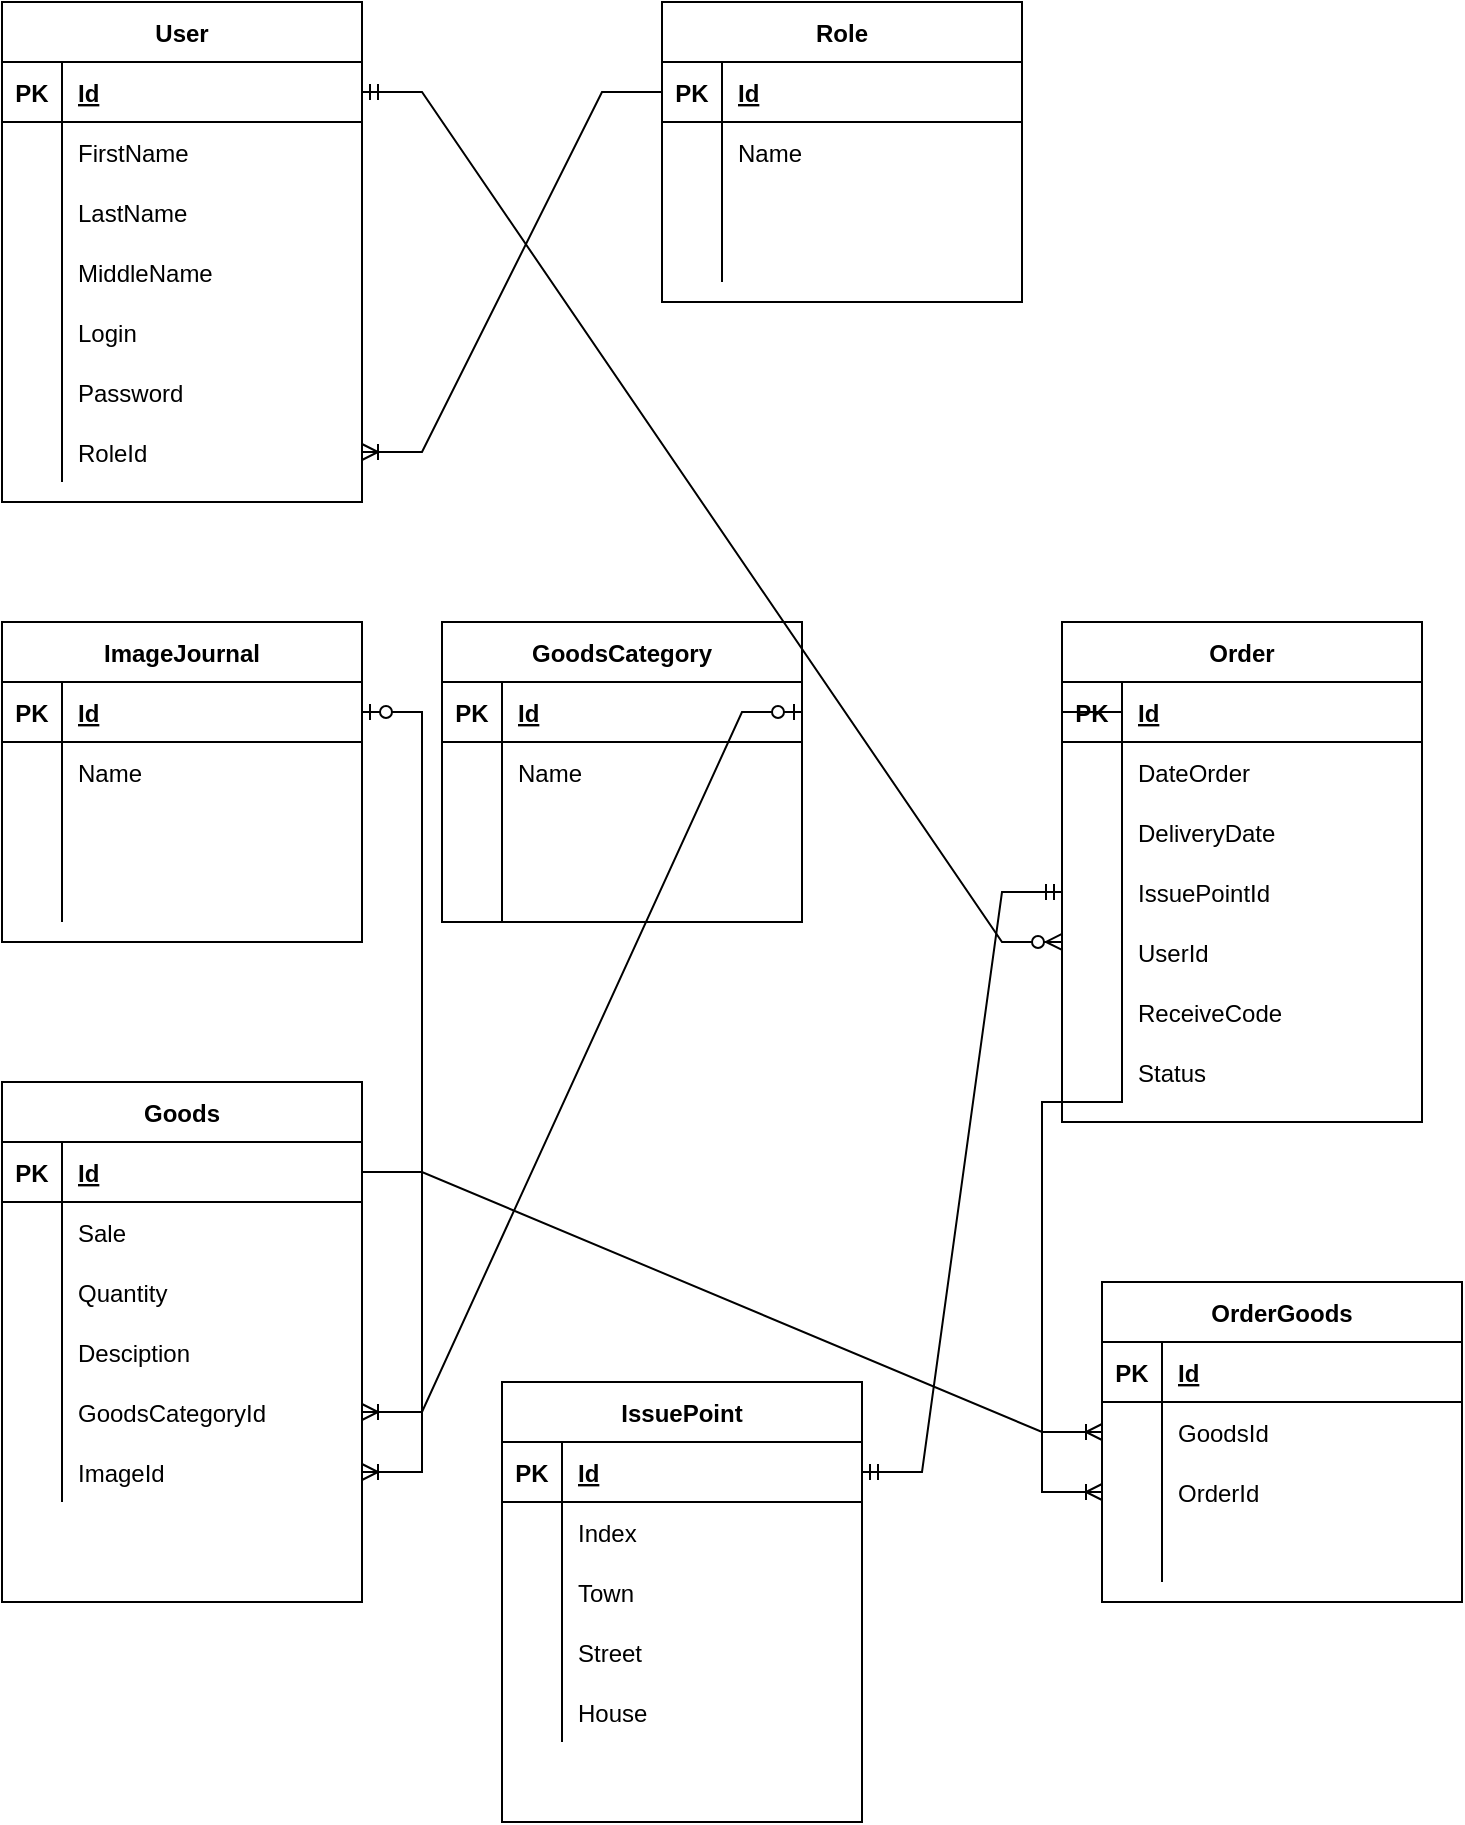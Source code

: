 <mxfile version="20.5.1" type="device"><diagram id="3NsnDZG97P6OyWqTRaaf" name="Страница 1"><mxGraphModel dx="1718" dy="914" grid="1" gridSize="10" guides="1" tooltips="1" connect="1" arrows="1" fold="1" page="1" pageScale="1" pageWidth="827" pageHeight="1169" math="0" shadow="0"><root><mxCell id="0"/><mxCell id="1" parent="0"/><mxCell id="GAm8yib30Nq0RwaL9U3Z-1" value="User" style="shape=table;startSize=30;container=1;collapsible=1;childLayout=tableLayout;fixedRows=1;rowLines=0;fontStyle=1;align=center;resizeLast=1;" vertex="1" parent="1"><mxGeometry x="60" y="210" width="180" height="250" as="geometry"/></mxCell><mxCell id="GAm8yib30Nq0RwaL9U3Z-2" value="" style="shape=tableRow;horizontal=0;startSize=0;swimlaneHead=0;swimlaneBody=0;fillColor=none;collapsible=0;dropTarget=0;points=[[0,0.5],[1,0.5]];portConstraint=eastwest;top=0;left=0;right=0;bottom=1;" vertex="1" parent="GAm8yib30Nq0RwaL9U3Z-1"><mxGeometry y="30" width="180" height="30" as="geometry"/></mxCell><mxCell id="GAm8yib30Nq0RwaL9U3Z-3" value="PK" style="shape=partialRectangle;connectable=0;fillColor=none;top=0;left=0;bottom=0;right=0;fontStyle=1;overflow=hidden;" vertex="1" parent="GAm8yib30Nq0RwaL9U3Z-2"><mxGeometry width="30" height="30" as="geometry"><mxRectangle width="30" height="30" as="alternateBounds"/></mxGeometry></mxCell><mxCell id="GAm8yib30Nq0RwaL9U3Z-4" value="Id" style="shape=partialRectangle;connectable=0;fillColor=none;top=0;left=0;bottom=0;right=0;align=left;spacingLeft=6;fontStyle=5;overflow=hidden;" vertex="1" parent="GAm8yib30Nq0RwaL9U3Z-2"><mxGeometry x="30" width="150" height="30" as="geometry"><mxRectangle width="150" height="30" as="alternateBounds"/></mxGeometry></mxCell><mxCell id="GAm8yib30Nq0RwaL9U3Z-5" value="" style="shape=tableRow;horizontal=0;startSize=0;swimlaneHead=0;swimlaneBody=0;fillColor=none;collapsible=0;dropTarget=0;points=[[0,0.5],[1,0.5]];portConstraint=eastwest;top=0;left=0;right=0;bottom=0;" vertex="1" parent="GAm8yib30Nq0RwaL9U3Z-1"><mxGeometry y="60" width="180" height="30" as="geometry"/></mxCell><mxCell id="GAm8yib30Nq0RwaL9U3Z-6" value="" style="shape=partialRectangle;connectable=0;fillColor=none;top=0;left=0;bottom=0;right=0;editable=1;overflow=hidden;" vertex="1" parent="GAm8yib30Nq0RwaL9U3Z-5"><mxGeometry width="30" height="30" as="geometry"><mxRectangle width="30" height="30" as="alternateBounds"/></mxGeometry></mxCell><mxCell id="GAm8yib30Nq0RwaL9U3Z-7" value="FirstName" style="shape=partialRectangle;connectable=0;fillColor=none;top=0;left=0;bottom=0;right=0;align=left;spacingLeft=6;overflow=hidden;" vertex="1" parent="GAm8yib30Nq0RwaL9U3Z-5"><mxGeometry x="30" width="150" height="30" as="geometry"><mxRectangle width="150" height="30" as="alternateBounds"/></mxGeometry></mxCell><mxCell id="GAm8yib30Nq0RwaL9U3Z-8" value="" style="shape=tableRow;horizontal=0;startSize=0;swimlaneHead=0;swimlaneBody=0;fillColor=none;collapsible=0;dropTarget=0;points=[[0,0.5],[1,0.5]];portConstraint=eastwest;top=0;left=0;right=0;bottom=0;" vertex="1" parent="GAm8yib30Nq0RwaL9U3Z-1"><mxGeometry y="90" width="180" height="30" as="geometry"/></mxCell><mxCell id="GAm8yib30Nq0RwaL9U3Z-9" value="" style="shape=partialRectangle;connectable=0;fillColor=none;top=0;left=0;bottom=0;right=0;editable=1;overflow=hidden;" vertex="1" parent="GAm8yib30Nq0RwaL9U3Z-8"><mxGeometry width="30" height="30" as="geometry"><mxRectangle width="30" height="30" as="alternateBounds"/></mxGeometry></mxCell><mxCell id="GAm8yib30Nq0RwaL9U3Z-10" value="LastName" style="shape=partialRectangle;connectable=0;fillColor=none;top=0;left=0;bottom=0;right=0;align=left;spacingLeft=6;overflow=hidden;" vertex="1" parent="GAm8yib30Nq0RwaL9U3Z-8"><mxGeometry x="30" width="150" height="30" as="geometry"><mxRectangle width="150" height="30" as="alternateBounds"/></mxGeometry></mxCell><mxCell id="GAm8yib30Nq0RwaL9U3Z-11" value="" style="shape=tableRow;horizontal=0;startSize=0;swimlaneHead=0;swimlaneBody=0;fillColor=none;collapsible=0;dropTarget=0;points=[[0,0.5],[1,0.5]];portConstraint=eastwest;top=0;left=0;right=0;bottom=0;" vertex="1" parent="GAm8yib30Nq0RwaL9U3Z-1"><mxGeometry y="120" width="180" height="30" as="geometry"/></mxCell><mxCell id="GAm8yib30Nq0RwaL9U3Z-12" value="" style="shape=partialRectangle;connectable=0;fillColor=none;top=0;left=0;bottom=0;right=0;editable=1;overflow=hidden;" vertex="1" parent="GAm8yib30Nq0RwaL9U3Z-11"><mxGeometry width="30" height="30" as="geometry"><mxRectangle width="30" height="30" as="alternateBounds"/></mxGeometry></mxCell><mxCell id="GAm8yib30Nq0RwaL9U3Z-13" value="MiddleName" style="shape=partialRectangle;connectable=0;fillColor=none;top=0;left=0;bottom=0;right=0;align=left;spacingLeft=6;overflow=hidden;" vertex="1" parent="GAm8yib30Nq0RwaL9U3Z-11"><mxGeometry x="30" width="150" height="30" as="geometry"><mxRectangle width="150" height="30" as="alternateBounds"/></mxGeometry></mxCell><mxCell id="GAm8yib30Nq0RwaL9U3Z-14" value="" style="shape=tableRow;horizontal=0;startSize=0;swimlaneHead=0;swimlaneBody=0;fillColor=none;collapsible=0;dropTarget=0;points=[[0,0.5],[1,0.5]];portConstraint=eastwest;top=0;left=0;right=0;bottom=0;" vertex="1" parent="GAm8yib30Nq0RwaL9U3Z-1"><mxGeometry y="150" width="180" height="30" as="geometry"/></mxCell><mxCell id="GAm8yib30Nq0RwaL9U3Z-15" value="" style="shape=partialRectangle;connectable=0;fillColor=none;top=0;left=0;bottom=0;right=0;editable=1;overflow=hidden;" vertex="1" parent="GAm8yib30Nq0RwaL9U3Z-14"><mxGeometry width="30" height="30" as="geometry"><mxRectangle width="30" height="30" as="alternateBounds"/></mxGeometry></mxCell><mxCell id="GAm8yib30Nq0RwaL9U3Z-16" value="Login" style="shape=partialRectangle;connectable=0;fillColor=none;top=0;left=0;bottom=0;right=0;align=left;spacingLeft=6;overflow=hidden;" vertex="1" parent="GAm8yib30Nq0RwaL9U3Z-14"><mxGeometry x="30" width="150" height="30" as="geometry"><mxRectangle width="150" height="30" as="alternateBounds"/></mxGeometry></mxCell><mxCell id="GAm8yib30Nq0RwaL9U3Z-32" value="" style="shape=tableRow;horizontal=0;startSize=0;swimlaneHead=0;swimlaneBody=0;fillColor=none;collapsible=0;dropTarget=0;points=[[0,0.5],[1,0.5]];portConstraint=eastwest;top=0;left=0;right=0;bottom=0;" vertex="1" parent="GAm8yib30Nq0RwaL9U3Z-1"><mxGeometry y="180" width="180" height="30" as="geometry"/></mxCell><mxCell id="GAm8yib30Nq0RwaL9U3Z-33" value="" style="shape=partialRectangle;connectable=0;fillColor=none;top=0;left=0;bottom=0;right=0;editable=1;overflow=hidden;" vertex="1" parent="GAm8yib30Nq0RwaL9U3Z-32"><mxGeometry width="30" height="30" as="geometry"><mxRectangle width="30" height="30" as="alternateBounds"/></mxGeometry></mxCell><mxCell id="GAm8yib30Nq0RwaL9U3Z-34" value="Password" style="shape=partialRectangle;connectable=0;fillColor=none;top=0;left=0;bottom=0;right=0;align=left;spacingLeft=6;overflow=hidden;" vertex="1" parent="GAm8yib30Nq0RwaL9U3Z-32"><mxGeometry x="30" width="150" height="30" as="geometry"><mxRectangle width="150" height="30" as="alternateBounds"/></mxGeometry></mxCell><mxCell id="GAm8yib30Nq0RwaL9U3Z-35" value="" style="shape=tableRow;horizontal=0;startSize=0;swimlaneHead=0;swimlaneBody=0;fillColor=none;collapsible=0;dropTarget=0;points=[[0,0.5],[1,0.5]];portConstraint=eastwest;top=0;left=0;right=0;bottom=0;" vertex="1" parent="GAm8yib30Nq0RwaL9U3Z-1"><mxGeometry y="210" width="180" height="30" as="geometry"/></mxCell><mxCell id="GAm8yib30Nq0RwaL9U3Z-36" value="" style="shape=partialRectangle;connectable=0;fillColor=none;top=0;left=0;bottom=0;right=0;editable=1;overflow=hidden;" vertex="1" parent="GAm8yib30Nq0RwaL9U3Z-35"><mxGeometry width="30" height="30" as="geometry"><mxRectangle width="30" height="30" as="alternateBounds"/></mxGeometry></mxCell><mxCell id="GAm8yib30Nq0RwaL9U3Z-37" value="RoleId" style="shape=partialRectangle;connectable=0;fillColor=none;top=0;left=0;bottom=0;right=0;align=left;spacingLeft=6;overflow=hidden;" vertex="1" parent="GAm8yib30Nq0RwaL9U3Z-35"><mxGeometry x="30" width="150" height="30" as="geometry"><mxRectangle width="150" height="30" as="alternateBounds"/></mxGeometry></mxCell><mxCell id="GAm8yib30Nq0RwaL9U3Z-38" value="Role" style="shape=table;startSize=30;container=1;collapsible=1;childLayout=tableLayout;fixedRows=1;rowLines=0;fontStyle=1;align=center;resizeLast=1;" vertex="1" parent="1"><mxGeometry x="390" y="210" width="180" height="150" as="geometry"/></mxCell><mxCell id="GAm8yib30Nq0RwaL9U3Z-39" value="" style="shape=tableRow;horizontal=0;startSize=0;swimlaneHead=0;swimlaneBody=0;fillColor=none;collapsible=0;dropTarget=0;points=[[0,0.5],[1,0.5]];portConstraint=eastwest;top=0;left=0;right=0;bottom=1;" vertex="1" parent="GAm8yib30Nq0RwaL9U3Z-38"><mxGeometry y="30" width="180" height="30" as="geometry"/></mxCell><mxCell id="GAm8yib30Nq0RwaL9U3Z-40" value="PK" style="shape=partialRectangle;connectable=0;fillColor=none;top=0;left=0;bottom=0;right=0;fontStyle=1;overflow=hidden;" vertex="1" parent="GAm8yib30Nq0RwaL9U3Z-39"><mxGeometry width="30" height="30" as="geometry"><mxRectangle width="30" height="30" as="alternateBounds"/></mxGeometry></mxCell><mxCell id="GAm8yib30Nq0RwaL9U3Z-41" value="Id" style="shape=partialRectangle;connectable=0;fillColor=none;top=0;left=0;bottom=0;right=0;align=left;spacingLeft=6;fontStyle=5;overflow=hidden;" vertex="1" parent="GAm8yib30Nq0RwaL9U3Z-39"><mxGeometry x="30" width="150" height="30" as="geometry"><mxRectangle width="150" height="30" as="alternateBounds"/></mxGeometry></mxCell><mxCell id="GAm8yib30Nq0RwaL9U3Z-42" value="" style="shape=tableRow;horizontal=0;startSize=0;swimlaneHead=0;swimlaneBody=0;fillColor=none;collapsible=0;dropTarget=0;points=[[0,0.5],[1,0.5]];portConstraint=eastwest;top=0;left=0;right=0;bottom=0;" vertex="1" parent="GAm8yib30Nq0RwaL9U3Z-38"><mxGeometry y="60" width="180" height="30" as="geometry"/></mxCell><mxCell id="GAm8yib30Nq0RwaL9U3Z-43" value="" style="shape=partialRectangle;connectable=0;fillColor=none;top=0;left=0;bottom=0;right=0;editable=1;overflow=hidden;" vertex="1" parent="GAm8yib30Nq0RwaL9U3Z-42"><mxGeometry width="30" height="30" as="geometry"><mxRectangle width="30" height="30" as="alternateBounds"/></mxGeometry></mxCell><mxCell id="GAm8yib30Nq0RwaL9U3Z-44" value="Name" style="shape=partialRectangle;connectable=0;fillColor=none;top=0;left=0;bottom=0;right=0;align=left;spacingLeft=6;overflow=hidden;" vertex="1" parent="GAm8yib30Nq0RwaL9U3Z-42"><mxGeometry x="30" width="150" height="30" as="geometry"><mxRectangle width="150" height="30" as="alternateBounds"/></mxGeometry></mxCell><mxCell id="GAm8yib30Nq0RwaL9U3Z-45" value="" style="shape=tableRow;horizontal=0;startSize=0;swimlaneHead=0;swimlaneBody=0;fillColor=none;collapsible=0;dropTarget=0;points=[[0,0.5],[1,0.5]];portConstraint=eastwest;top=0;left=0;right=0;bottom=0;" vertex="1" parent="GAm8yib30Nq0RwaL9U3Z-38"><mxGeometry y="90" width="180" height="30" as="geometry"/></mxCell><mxCell id="GAm8yib30Nq0RwaL9U3Z-46" value="" style="shape=partialRectangle;connectable=0;fillColor=none;top=0;left=0;bottom=0;right=0;editable=1;overflow=hidden;" vertex="1" parent="GAm8yib30Nq0RwaL9U3Z-45"><mxGeometry width="30" height="30" as="geometry"><mxRectangle width="30" height="30" as="alternateBounds"/></mxGeometry></mxCell><mxCell id="GAm8yib30Nq0RwaL9U3Z-47" value="" style="shape=partialRectangle;connectable=0;fillColor=none;top=0;left=0;bottom=0;right=0;align=left;spacingLeft=6;overflow=hidden;" vertex="1" parent="GAm8yib30Nq0RwaL9U3Z-45"><mxGeometry x="30" width="150" height="30" as="geometry"><mxRectangle width="150" height="30" as="alternateBounds"/></mxGeometry></mxCell><mxCell id="GAm8yib30Nq0RwaL9U3Z-48" value="" style="shape=tableRow;horizontal=0;startSize=0;swimlaneHead=0;swimlaneBody=0;fillColor=none;collapsible=0;dropTarget=0;points=[[0,0.5],[1,0.5]];portConstraint=eastwest;top=0;left=0;right=0;bottom=0;" vertex="1" parent="GAm8yib30Nq0RwaL9U3Z-38"><mxGeometry y="120" width="180" height="20" as="geometry"/></mxCell><mxCell id="GAm8yib30Nq0RwaL9U3Z-49" value="" style="shape=partialRectangle;connectable=0;fillColor=none;top=0;left=0;bottom=0;right=0;editable=1;overflow=hidden;" vertex="1" parent="GAm8yib30Nq0RwaL9U3Z-48"><mxGeometry width="30" height="20" as="geometry"><mxRectangle width="30" height="20" as="alternateBounds"/></mxGeometry></mxCell><mxCell id="GAm8yib30Nq0RwaL9U3Z-50" value="" style="shape=partialRectangle;connectable=0;fillColor=none;top=0;left=0;bottom=0;right=0;align=left;spacingLeft=6;overflow=hidden;" vertex="1" parent="GAm8yib30Nq0RwaL9U3Z-48"><mxGeometry x="30" width="150" height="20" as="geometry"><mxRectangle width="150" height="20" as="alternateBounds"/></mxGeometry></mxCell><mxCell id="GAm8yib30Nq0RwaL9U3Z-51" value="" style="edgeStyle=entityRelationEdgeStyle;fontSize=12;html=1;endArrow=ERoneToMany;rounded=0;exitX=0;exitY=0.5;exitDx=0;exitDy=0;entryX=1;entryY=0.5;entryDx=0;entryDy=0;" edge="1" parent="1" source="GAm8yib30Nq0RwaL9U3Z-39" target="GAm8yib30Nq0RwaL9U3Z-35"><mxGeometry width="100" height="100" relative="1" as="geometry"><mxPoint x="290" y="490" as="sourcePoint"/><mxPoint x="390" y="390" as="targetPoint"/></mxGeometry></mxCell><mxCell id="GAm8yib30Nq0RwaL9U3Z-52" value="ImageJournal" style="shape=table;startSize=30;container=1;collapsible=1;childLayout=tableLayout;fixedRows=1;rowLines=0;fontStyle=1;align=center;resizeLast=1;" vertex="1" parent="1"><mxGeometry x="60" y="520" width="180" height="160" as="geometry"/></mxCell><mxCell id="GAm8yib30Nq0RwaL9U3Z-53" value="" style="shape=tableRow;horizontal=0;startSize=0;swimlaneHead=0;swimlaneBody=0;fillColor=none;collapsible=0;dropTarget=0;points=[[0,0.5],[1,0.5]];portConstraint=eastwest;top=0;left=0;right=0;bottom=1;" vertex="1" parent="GAm8yib30Nq0RwaL9U3Z-52"><mxGeometry y="30" width="180" height="30" as="geometry"/></mxCell><mxCell id="GAm8yib30Nq0RwaL9U3Z-54" value="PK" style="shape=partialRectangle;connectable=0;fillColor=none;top=0;left=0;bottom=0;right=0;fontStyle=1;overflow=hidden;" vertex="1" parent="GAm8yib30Nq0RwaL9U3Z-53"><mxGeometry width="30" height="30" as="geometry"><mxRectangle width="30" height="30" as="alternateBounds"/></mxGeometry></mxCell><mxCell id="GAm8yib30Nq0RwaL9U3Z-55" value="Id" style="shape=partialRectangle;connectable=0;fillColor=none;top=0;left=0;bottom=0;right=0;align=left;spacingLeft=6;fontStyle=5;overflow=hidden;" vertex="1" parent="GAm8yib30Nq0RwaL9U3Z-53"><mxGeometry x="30" width="150" height="30" as="geometry"><mxRectangle width="150" height="30" as="alternateBounds"/></mxGeometry></mxCell><mxCell id="GAm8yib30Nq0RwaL9U3Z-56" value="" style="shape=tableRow;horizontal=0;startSize=0;swimlaneHead=0;swimlaneBody=0;fillColor=none;collapsible=0;dropTarget=0;points=[[0,0.5],[1,0.5]];portConstraint=eastwest;top=0;left=0;right=0;bottom=0;" vertex="1" parent="GAm8yib30Nq0RwaL9U3Z-52"><mxGeometry y="60" width="180" height="30" as="geometry"/></mxCell><mxCell id="GAm8yib30Nq0RwaL9U3Z-57" value="" style="shape=partialRectangle;connectable=0;fillColor=none;top=0;left=0;bottom=0;right=0;editable=1;overflow=hidden;" vertex="1" parent="GAm8yib30Nq0RwaL9U3Z-56"><mxGeometry width="30" height="30" as="geometry"><mxRectangle width="30" height="30" as="alternateBounds"/></mxGeometry></mxCell><mxCell id="GAm8yib30Nq0RwaL9U3Z-58" value="Name" style="shape=partialRectangle;connectable=0;fillColor=none;top=0;left=0;bottom=0;right=0;align=left;spacingLeft=6;overflow=hidden;" vertex="1" parent="GAm8yib30Nq0RwaL9U3Z-56"><mxGeometry x="30" width="150" height="30" as="geometry"><mxRectangle width="150" height="30" as="alternateBounds"/></mxGeometry></mxCell><mxCell id="GAm8yib30Nq0RwaL9U3Z-59" value="" style="shape=tableRow;horizontal=0;startSize=0;swimlaneHead=0;swimlaneBody=0;fillColor=none;collapsible=0;dropTarget=0;points=[[0,0.5],[1,0.5]];portConstraint=eastwest;top=0;left=0;right=0;bottom=0;" vertex="1" parent="GAm8yib30Nq0RwaL9U3Z-52"><mxGeometry y="90" width="180" height="30" as="geometry"/></mxCell><mxCell id="GAm8yib30Nq0RwaL9U3Z-60" value="" style="shape=partialRectangle;connectable=0;fillColor=none;top=0;left=0;bottom=0;right=0;editable=1;overflow=hidden;" vertex="1" parent="GAm8yib30Nq0RwaL9U3Z-59"><mxGeometry width="30" height="30" as="geometry"><mxRectangle width="30" height="30" as="alternateBounds"/></mxGeometry></mxCell><mxCell id="GAm8yib30Nq0RwaL9U3Z-61" value="" style="shape=partialRectangle;connectable=0;fillColor=none;top=0;left=0;bottom=0;right=0;align=left;spacingLeft=6;overflow=hidden;" vertex="1" parent="GAm8yib30Nq0RwaL9U3Z-59"><mxGeometry x="30" width="150" height="30" as="geometry"><mxRectangle width="150" height="30" as="alternateBounds"/></mxGeometry></mxCell><mxCell id="GAm8yib30Nq0RwaL9U3Z-62" value="" style="shape=tableRow;horizontal=0;startSize=0;swimlaneHead=0;swimlaneBody=0;fillColor=none;collapsible=0;dropTarget=0;points=[[0,0.5],[1,0.5]];portConstraint=eastwest;top=0;left=0;right=0;bottom=0;" vertex="1" parent="GAm8yib30Nq0RwaL9U3Z-52"><mxGeometry y="120" width="180" height="30" as="geometry"/></mxCell><mxCell id="GAm8yib30Nq0RwaL9U3Z-63" value="" style="shape=partialRectangle;connectable=0;fillColor=none;top=0;left=0;bottom=0;right=0;editable=1;overflow=hidden;" vertex="1" parent="GAm8yib30Nq0RwaL9U3Z-62"><mxGeometry width="30" height="30" as="geometry"><mxRectangle width="30" height="30" as="alternateBounds"/></mxGeometry></mxCell><mxCell id="GAm8yib30Nq0RwaL9U3Z-64" value="" style="shape=partialRectangle;connectable=0;fillColor=none;top=0;left=0;bottom=0;right=0;align=left;spacingLeft=6;overflow=hidden;" vertex="1" parent="GAm8yib30Nq0RwaL9U3Z-62"><mxGeometry x="30" width="150" height="30" as="geometry"><mxRectangle width="150" height="30" as="alternateBounds"/></mxGeometry></mxCell><mxCell id="GAm8yib30Nq0RwaL9U3Z-65" value="GoodsCategory" style="shape=table;startSize=30;container=1;collapsible=1;childLayout=tableLayout;fixedRows=1;rowLines=0;fontStyle=1;align=center;resizeLast=1;" vertex="1" parent="1"><mxGeometry x="280" y="520" width="180" height="150" as="geometry"/></mxCell><mxCell id="GAm8yib30Nq0RwaL9U3Z-66" value="" style="shape=tableRow;horizontal=0;startSize=0;swimlaneHead=0;swimlaneBody=0;fillColor=none;collapsible=0;dropTarget=0;points=[[0,0.5],[1,0.5]];portConstraint=eastwest;top=0;left=0;right=0;bottom=1;" vertex="1" parent="GAm8yib30Nq0RwaL9U3Z-65"><mxGeometry y="30" width="180" height="30" as="geometry"/></mxCell><mxCell id="GAm8yib30Nq0RwaL9U3Z-67" value="PK" style="shape=partialRectangle;connectable=0;fillColor=none;top=0;left=0;bottom=0;right=0;fontStyle=1;overflow=hidden;" vertex="1" parent="GAm8yib30Nq0RwaL9U3Z-66"><mxGeometry width="30" height="30" as="geometry"><mxRectangle width="30" height="30" as="alternateBounds"/></mxGeometry></mxCell><mxCell id="GAm8yib30Nq0RwaL9U3Z-68" value="Id" style="shape=partialRectangle;connectable=0;fillColor=none;top=0;left=0;bottom=0;right=0;align=left;spacingLeft=6;fontStyle=5;overflow=hidden;" vertex="1" parent="GAm8yib30Nq0RwaL9U3Z-66"><mxGeometry x="30" width="150" height="30" as="geometry"><mxRectangle width="150" height="30" as="alternateBounds"/></mxGeometry></mxCell><mxCell id="GAm8yib30Nq0RwaL9U3Z-69" value="" style="shape=tableRow;horizontal=0;startSize=0;swimlaneHead=0;swimlaneBody=0;fillColor=none;collapsible=0;dropTarget=0;points=[[0,0.5],[1,0.5]];portConstraint=eastwest;top=0;left=0;right=0;bottom=0;" vertex="1" parent="GAm8yib30Nq0RwaL9U3Z-65"><mxGeometry y="60" width="180" height="30" as="geometry"/></mxCell><mxCell id="GAm8yib30Nq0RwaL9U3Z-70" value="" style="shape=partialRectangle;connectable=0;fillColor=none;top=0;left=0;bottom=0;right=0;editable=1;overflow=hidden;" vertex="1" parent="GAm8yib30Nq0RwaL9U3Z-69"><mxGeometry width="30" height="30" as="geometry"><mxRectangle width="30" height="30" as="alternateBounds"/></mxGeometry></mxCell><mxCell id="GAm8yib30Nq0RwaL9U3Z-71" value="Name" style="shape=partialRectangle;connectable=0;fillColor=none;top=0;left=0;bottom=0;right=0;align=left;spacingLeft=6;overflow=hidden;" vertex="1" parent="GAm8yib30Nq0RwaL9U3Z-69"><mxGeometry x="30" width="150" height="30" as="geometry"><mxRectangle width="150" height="30" as="alternateBounds"/></mxGeometry></mxCell><mxCell id="GAm8yib30Nq0RwaL9U3Z-72" value="" style="shape=tableRow;horizontal=0;startSize=0;swimlaneHead=0;swimlaneBody=0;fillColor=none;collapsible=0;dropTarget=0;points=[[0,0.5],[1,0.5]];portConstraint=eastwest;top=0;left=0;right=0;bottom=0;" vertex="1" parent="GAm8yib30Nq0RwaL9U3Z-65"><mxGeometry y="90" width="180" height="30" as="geometry"/></mxCell><mxCell id="GAm8yib30Nq0RwaL9U3Z-73" value="" style="shape=partialRectangle;connectable=0;fillColor=none;top=0;left=0;bottom=0;right=0;editable=1;overflow=hidden;" vertex="1" parent="GAm8yib30Nq0RwaL9U3Z-72"><mxGeometry width="30" height="30" as="geometry"><mxRectangle width="30" height="30" as="alternateBounds"/></mxGeometry></mxCell><mxCell id="GAm8yib30Nq0RwaL9U3Z-74" value="" style="shape=partialRectangle;connectable=0;fillColor=none;top=0;left=0;bottom=0;right=0;align=left;spacingLeft=6;overflow=hidden;" vertex="1" parent="GAm8yib30Nq0RwaL9U3Z-72"><mxGeometry x="30" width="150" height="30" as="geometry"><mxRectangle width="150" height="30" as="alternateBounds"/></mxGeometry></mxCell><mxCell id="GAm8yib30Nq0RwaL9U3Z-75" value="" style="shape=tableRow;horizontal=0;startSize=0;swimlaneHead=0;swimlaneBody=0;fillColor=none;collapsible=0;dropTarget=0;points=[[0,0.5],[1,0.5]];portConstraint=eastwest;top=0;left=0;right=0;bottom=0;" vertex="1" parent="GAm8yib30Nq0RwaL9U3Z-65"><mxGeometry y="120" width="180" height="30" as="geometry"/></mxCell><mxCell id="GAm8yib30Nq0RwaL9U3Z-76" value="" style="shape=partialRectangle;connectable=0;fillColor=none;top=0;left=0;bottom=0;right=0;editable=1;overflow=hidden;" vertex="1" parent="GAm8yib30Nq0RwaL9U3Z-75"><mxGeometry width="30" height="30" as="geometry"><mxRectangle width="30" height="30" as="alternateBounds"/></mxGeometry></mxCell><mxCell id="GAm8yib30Nq0RwaL9U3Z-77" value="" style="shape=partialRectangle;connectable=0;fillColor=none;top=0;left=0;bottom=0;right=0;align=left;spacingLeft=6;overflow=hidden;" vertex="1" parent="GAm8yib30Nq0RwaL9U3Z-75"><mxGeometry x="30" width="150" height="30" as="geometry"><mxRectangle width="150" height="30" as="alternateBounds"/></mxGeometry></mxCell><mxCell id="GAm8yib30Nq0RwaL9U3Z-78" value="Goods" style="shape=table;startSize=30;container=1;collapsible=1;childLayout=tableLayout;fixedRows=1;rowLines=0;fontStyle=1;align=center;resizeLast=1;" vertex="1" parent="1"><mxGeometry x="60" y="750" width="180" height="260" as="geometry"/></mxCell><mxCell id="GAm8yib30Nq0RwaL9U3Z-79" value="" style="shape=tableRow;horizontal=0;startSize=0;swimlaneHead=0;swimlaneBody=0;fillColor=none;collapsible=0;dropTarget=0;points=[[0,0.5],[1,0.5]];portConstraint=eastwest;top=0;left=0;right=0;bottom=1;" vertex="1" parent="GAm8yib30Nq0RwaL9U3Z-78"><mxGeometry y="30" width="180" height="30" as="geometry"/></mxCell><mxCell id="GAm8yib30Nq0RwaL9U3Z-80" value="PK" style="shape=partialRectangle;connectable=0;fillColor=none;top=0;left=0;bottom=0;right=0;fontStyle=1;overflow=hidden;" vertex="1" parent="GAm8yib30Nq0RwaL9U3Z-79"><mxGeometry width="30" height="30" as="geometry"><mxRectangle width="30" height="30" as="alternateBounds"/></mxGeometry></mxCell><mxCell id="GAm8yib30Nq0RwaL9U3Z-81" value="Id" style="shape=partialRectangle;connectable=0;fillColor=none;top=0;left=0;bottom=0;right=0;align=left;spacingLeft=6;fontStyle=5;overflow=hidden;" vertex="1" parent="GAm8yib30Nq0RwaL9U3Z-79"><mxGeometry x="30" width="150" height="30" as="geometry"><mxRectangle width="150" height="30" as="alternateBounds"/></mxGeometry></mxCell><mxCell id="GAm8yib30Nq0RwaL9U3Z-82" value="" style="shape=tableRow;horizontal=0;startSize=0;swimlaneHead=0;swimlaneBody=0;fillColor=none;collapsible=0;dropTarget=0;points=[[0,0.5],[1,0.5]];portConstraint=eastwest;top=0;left=0;right=0;bottom=0;" vertex="1" parent="GAm8yib30Nq0RwaL9U3Z-78"><mxGeometry y="60" width="180" height="30" as="geometry"/></mxCell><mxCell id="GAm8yib30Nq0RwaL9U3Z-83" value="" style="shape=partialRectangle;connectable=0;fillColor=none;top=0;left=0;bottom=0;right=0;editable=1;overflow=hidden;" vertex="1" parent="GAm8yib30Nq0RwaL9U3Z-82"><mxGeometry width="30" height="30" as="geometry"><mxRectangle width="30" height="30" as="alternateBounds"/></mxGeometry></mxCell><mxCell id="GAm8yib30Nq0RwaL9U3Z-84" value="Sale" style="shape=partialRectangle;connectable=0;fillColor=none;top=0;left=0;bottom=0;right=0;align=left;spacingLeft=6;overflow=hidden;" vertex="1" parent="GAm8yib30Nq0RwaL9U3Z-82"><mxGeometry x="30" width="150" height="30" as="geometry"><mxRectangle width="150" height="30" as="alternateBounds"/></mxGeometry></mxCell><mxCell id="GAm8yib30Nq0RwaL9U3Z-85" value="" style="shape=tableRow;horizontal=0;startSize=0;swimlaneHead=0;swimlaneBody=0;fillColor=none;collapsible=0;dropTarget=0;points=[[0,0.5],[1,0.5]];portConstraint=eastwest;top=0;left=0;right=0;bottom=0;" vertex="1" parent="GAm8yib30Nq0RwaL9U3Z-78"><mxGeometry y="90" width="180" height="30" as="geometry"/></mxCell><mxCell id="GAm8yib30Nq0RwaL9U3Z-86" value="" style="shape=partialRectangle;connectable=0;fillColor=none;top=0;left=0;bottom=0;right=0;editable=1;overflow=hidden;" vertex="1" parent="GAm8yib30Nq0RwaL9U3Z-85"><mxGeometry width="30" height="30" as="geometry"><mxRectangle width="30" height="30" as="alternateBounds"/></mxGeometry></mxCell><mxCell id="GAm8yib30Nq0RwaL9U3Z-87" value="Quantity" style="shape=partialRectangle;connectable=0;fillColor=none;top=0;left=0;bottom=0;right=0;align=left;spacingLeft=6;overflow=hidden;" vertex="1" parent="GAm8yib30Nq0RwaL9U3Z-85"><mxGeometry x="30" width="150" height="30" as="geometry"><mxRectangle width="150" height="30" as="alternateBounds"/></mxGeometry></mxCell><mxCell id="GAm8yib30Nq0RwaL9U3Z-88" value="" style="shape=tableRow;horizontal=0;startSize=0;swimlaneHead=0;swimlaneBody=0;fillColor=none;collapsible=0;dropTarget=0;points=[[0,0.5],[1,0.5]];portConstraint=eastwest;top=0;left=0;right=0;bottom=0;" vertex="1" parent="GAm8yib30Nq0RwaL9U3Z-78"><mxGeometry y="120" width="180" height="30" as="geometry"/></mxCell><mxCell id="GAm8yib30Nq0RwaL9U3Z-89" value="" style="shape=partialRectangle;connectable=0;fillColor=none;top=0;left=0;bottom=0;right=0;editable=1;overflow=hidden;" vertex="1" parent="GAm8yib30Nq0RwaL9U3Z-88"><mxGeometry width="30" height="30" as="geometry"><mxRectangle width="30" height="30" as="alternateBounds"/></mxGeometry></mxCell><mxCell id="GAm8yib30Nq0RwaL9U3Z-90" value="Desciption" style="shape=partialRectangle;connectable=0;fillColor=none;top=0;left=0;bottom=0;right=0;align=left;spacingLeft=6;overflow=hidden;" vertex="1" parent="GAm8yib30Nq0RwaL9U3Z-88"><mxGeometry x="30" width="150" height="30" as="geometry"><mxRectangle width="150" height="30" as="alternateBounds"/></mxGeometry></mxCell><mxCell id="GAm8yib30Nq0RwaL9U3Z-91" value="" style="shape=tableRow;horizontal=0;startSize=0;swimlaneHead=0;swimlaneBody=0;fillColor=none;collapsible=0;dropTarget=0;points=[[0,0.5],[1,0.5]];portConstraint=eastwest;top=0;left=0;right=0;bottom=0;" vertex="1" parent="GAm8yib30Nq0RwaL9U3Z-78"><mxGeometry y="150" width="180" height="30" as="geometry"/></mxCell><mxCell id="GAm8yib30Nq0RwaL9U3Z-92" value="" style="shape=partialRectangle;connectable=0;fillColor=none;top=0;left=0;bottom=0;right=0;editable=1;overflow=hidden;" vertex="1" parent="GAm8yib30Nq0RwaL9U3Z-91"><mxGeometry width="30" height="30" as="geometry"><mxRectangle width="30" height="30" as="alternateBounds"/></mxGeometry></mxCell><mxCell id="GAm8yib30Nq0RwaL9U3Z-93" value="GoodsCategoryId" style="shape=partialRectangle;connectable=0;fillColor=none;top=0;left=0;bottom=0;right=0;align=left;spacingLeft=6;overflow=hidden;" vertex="1" parent="GAm8yib30Nq0RwaL9U3Z-91"><mxGeometry x="30" width="150" height="30" as="geometry"><mxRectangle width="150" height="30" as="alternateBounds"/></mxGeometry></mxCell><mxCell id="GAm8yib30Nq0RwaL9U3Z-94" value="" style="shape=tableRow;horizontal=0;startSize=0;swimlaneHead=0;swimlaneBody=0;fillColor=none;collapsible=0;dropTarget=0;points=[[0,0.5],[1,0.5]];portConstraint=eastwest;top=0;left=0;right=0;bottom=0;" vertex="1" parent="GAm8yib30Nq0RwaL9U3Z-78"><mxGeometry y="180" width="180" height="30" as="geometry"/></mxCell><mxCell id="GAm8yib30Nq0RwaL9U3Z-95" value="" style="shape=partialRectangle;connectable=0;fillColor=none;top=0;left=0;bottom=0;right=0;editable=1;overflow=hidden;" vertex="1" parent="GAm8yib30Nq0RwaL9U3Z-94"><mxGeometry width="30" height="30" as="geometry"><mxRectangle width="30" height="30" as="alternateBounds"/></mxGeometry></mxCell><mxCell id="GAm8yib30Nq0RwaL9U3Z-96" value="ImageId" style="shape=partialRectangle;connectable=0;fillColor=none;top=0;left=0;bottom=0;right=0;align=left;spacingLeft=6;overflow=hidden;" vertex="1" parent="GAm8yib30Nq0RwaL9U3Z-94"><mxGeometry x="30" width="150" height="30" as="geometry"><mxRectangle width="150" height="30" as="alternateBounds"/></mxGeometry></mxCell><mxCell id="GAm8yib30Nq0RwaL9U3Z-97" value="IssuePoint" style="shape=table;startSize=30;container=1;collapsible=1;childLayout=tableLayout;fixedRows=1;rowLines=0;fontStyle=1;align=center;resizeLast=1;" vertex="1" parent="1"><mxGeometry x="310" y="900" width="180" height="220" as="geometry"/></mxCell><mxCell id="GAm8yib30Nq0RwaL9U3Z-98" value="" style="shape=tableRow;horizontal=0;startSize=0;swimlaneHead=0;swimlaneBody=0;fillColor=none;collapsible=0;dropTarget=0;points=[[0,0.5],[1,0.5]];portConstraint=eastwest;top=0;left=0;right=0;bottom=1;" vertex="1" parent="GAm8yib30Nq0RwaL9U3Z-97"><mxGeometry y="30" width="180" height="30" as="geometry"/></mxCell><mxCell id="GAm8yib30Nq0RwaL9U3Z-99" value="PK" style="shape=partialRectangle;connectable=0;fillColor=none;top=0;left=0;bottom=0;right=0;fontStyle=1;overflow=hidden;" vertex="1" parent="GAm8yib30Nq0RwaL9U3Z-98"><mxGeometry width="30" height="30" as="geometry"><mxRectangle width="30" height="30" as="alternateBounds"/></mxGeometry></mxCell><mxCell id="GAm8yib30Nq0RwaL9U3Z-100" value="Id" style="shape=partialRectangle;connectable=0;fillColor=none;top=0;left=0;bottom=0;right=0;align=left;spacingLeft=6;fontStyle=5;overflow=hidden;" vertex="1" parent="GAm8yib30Nq0RwaL9U3Z-98"><mxGeometry x="30" width="150" height="30" as="geometry"><mxRectangle width="150" height="30" as="alternateBounds"/></mxGeometry></mxCell><mxCell id="GAm8yib30Nq0RwaL9U3Z-101" value="" style="shape=tableRow;horizontal=0;startSize=0;swimlaneHead=0;swimlaneBody=0;fillColor=none;collapsible=0;dropTarget=0;points=[[0,0.5],[1,0.5]];portConstraint=eastwest;top=0;left=0;right=0;bottom=0;" vertex="1" parent="GAm8yib30Nq0RwaL9U3Z-97"><mxGeometry y="60" width="180" height="30" as="geometry"/></mxCell><mxCell id="GAm8yib30Nq0RwaL9U3Z-102" value="" style="shape=partialRectangle;connectable=0;fillColor=none;top=0;left=0;bottom=0;right=0;editable=1;overflow=hidden;" vertex="1" parent="GAm8yib30Nq0RwaL9U3Z-101"><mxGeometry width="30" height="30" as="geometry"><mxRectangle width="30" height="30" as="alternateBounds"/></mxGeometry></mxCell><mxCell id="GAm8yib30Nq0RwaL9U3Z-103" value="Index" style="shape=partialRectangle;connectable=0;fillColor=none;top=0;left=0;bottom=0;right=0;align=left;spacingLeft=6;overflow=hidden;" vertex="1" parent="GAm8yib30Nq0RwaL9U3Z-101"><mxGeometry x="30" width="150" height="30" as="geometry"><mxRectangle width="150" height="30" as="alternateBounds"/></mxGeometry></mxCell><mxCell id="GAm8yib30Nq0RwaL9U3Z-104" value="" style="shape=tableRow;horizontal=0;startSize=0;swimlaneHead=0;swimlaneBody=0;fillColor=none;collapsible=0;dropTarget=0;points=[[0,0.5],[1,0.5]];portConstraint=eastwest;top=0;left=0;right=0;bottom=0;" vertex="1" parent="GAm8yib30Nq0RwaL9U3Z-97"><mxGeometry y="90" width="180" height="30" as="geometry"/></mxCell><mxCell id="GAm8yib30Nq0RwaL9U3Z-105" value="" style="shape=partialRectangle;connectable=0;fillColor=none;top=0;left=0;bottom=0;right=0;editable=1;overflow=hidden;" vertex="1" parent="GAm8yib30Nq0RwaL9U3Z-104"><mxGeometry width="30" height="30" as="geometry"><mxRectangle width="30" height="30" as="alternateBounds"/></mxGeometry></mxCell><mxCell id="GAm8yib30Nq0RwaL9U3Z-106" value="Town" style="shape=partialRectangle;connectable=0;fillColor=none;top=0;left=0;bottom=0;right=0;align=left;spacingLeft=6;overflow=hidden;" vertex="1" parent="GAm8yib30Nq0RwaL9U3Z-104"><mxGeometry x="30" width="150" height="30" as="geometry"><mxRectangle width="150" height="30" as="alternateBounds"/></mxGeometry></mxCell><mxCell id="GAm8yib30Nq0RwaL9U3Z-107" value="" style="shape=tableRow;horizontal=0;startSize=0;swimlaneHead=0;swimlaneBody=0;fillColor=none;collapsible=0;dropTarget=0;points=[[0,0.5],[1,0.5]];portConstraint=eastwest;top=0;left=0;right=0;bottom=0;" vertex="1" parent="GAm8yib30Nq0RwaL9U3Z-97"><mxGeometry y="120" width="180" height="30" as="geometry"/></mxCell><mxCell id="GAm8yib30Nq0RwaL9U3Z-108" value="" style="shape=partialRectangle;connectable=0;fillColor=none;top=0;left=0;bottom=0;right=0;editable=1;overflow=hidden;" vertex="1" parent="GAm8yib30Nq0RwaL9U3Z-107"><mxGeometry width="30" height="30" as="geometry"><mxRectangle width="30" height="30" as="alternateBounds"/></mxGeometry></mxCell><mxCell id="GAm8yib30Nq0RwaL9U3Z-109" value="Street" style="shape=partialRectangle;connectable=0;fillColor=none;top=0;left=0;bottom=0;right=0;align=left;spacingLeft=6;overflow=hidden;" vertex="1" parent="GAm8yib30Nq0RwaL9U3Z-107"><mxGeometry x="30" width="150" height="30" as="geometry"><mxRectangle width="150" height="30" as="alternateBounds"/></mxGeometry></mxCell><mxCell id="GAm8yib30Nq0RwaL9U3Z-122" value="" style="shape=tableRow;horizontal=0;startSize=0;swimlaneHead=0;swimlaneBody=0;fillColor=none;collapsible=0;dropTarget=0;points=[[0,0.5],[1,0.5]];portConstraint=eastwest;top=0;left=0;right=0;bottom=0;" vertex="1" parent="GAm8yib30Nq0RwaL9U3Z-97"><mxGeometry y="150" width="180" height="30" as="geometry"/></mxCell><mxCell id="GAm8yib30Nq0RwaL9U3Z-123" value="" style="shape=partialRectangle;connectable=0;fillColor=none;top=0;left=0;bottom=0;right=0;editable=1;overflow=hidden;" vertex="1" parent="GAm8yib30Nq0RwaL9U3Z-122"><mxGeometry width="30" height="30" as="geometry"><mxRectangle width="30" height="30" as="alternateBounds"/></mxGeometry></mxCell><mxCell id="GAm8yib30Nq0RwaL9U3Z-124" value="House" style="shape=partialRectangle;connectable=0;fillColor=none;top=0;left=0;bottom=0;right=0;align=left;spacingLeft=6;overflow=hidden;" vertex="1" parent="GAm8yib30Nq0RwaL9U3Z-122"><mxGeometry x="30" width="150" height="30" as="geometry"><mxRectangle width="150" height="30" as="alternateBounds"/></mxGeometry></mxCell><mxCell id="GAm8yib30Nq0RwaL9U3Z-125" value="Order" style="shape=table;startSize=30;container=1;collapsible=1;childLayout=tableLayout;fixedRows=1;rowLines=0;fontStyle=1;align=center;resizeLast=1;" vertex="1" parent="1"><mxGeometry x="590" y="520" width="180" height="250" as="geometry"/></mxCell><mxCell id="GAm8yib30Nq0RwaL9U3Z-126" value="" style="shape=tableRow;horizontal=0;startSize=0;swimlaneHead=0;swimlaneBody=0;fillColor=none;collapsible=0;dropTarget=0;points=[[0,0.5],[1,0.5]];portConstraint=eastwest;top=0;left=0;right=0;bottom=1;" vertex="1" parent="GAm8yib30Nq0RwaL9U3Z-125"><mxGeometry y="30" width="180" height="30" as="geometry"/></mxCell><mxCell id="GAm8yib30Nq0RwaL9U3Z-127" value="PK" style="shape=partialRectangle;connectable=0;fillColor=none;top=0;left=0;bottom=0;right=0;fontStyle=1;overflow=hidden;" vertex="1" parent="GAm8yib30Nq0RwaL9U3Z-126"><mxGeometry width="30" height="30" as="geometry"><mxRectangle width="30" height="30" as="alternateBounds"/></mxGeometry></mxCell><mxCell id="GAm8yib30Nq0RwaL9U3Z-128" value="Id" style="shape=partialRectangle;connectable=0;fillColor=none;top=0;left=0;bottom=0;right=0;align=left;spacingLeft=6;fontStyle=5;overflow=hidden;" vertex="1" parent="GAm8yib30Nq0RwaL9U3Z-126"><mxGeometry x="30" width="150" height="30" as="geometry"><mxRectangle width="150" height="30" as="alternateBounds"/></mxGeometry></mxCell><mxCell id="GAm8yib30Nq0RwaL9U3Z-129" value="" style="shape=tableRow;horizontal=0;startSize=0;swimlaneHead=0;swimlaneBody=0;fillColor=none;collapsible=0;dropTarget=0;points=[[0,0.5],[1,0.5]];portConstraint=eastwest;top=0;left=0;right=0;bottom=0;" vertex="1" parent="GAm8yib30Nq0RwaL9U3Z-125"><mxGeometry y="60" width="180" height="30" as="geometry"/></mxCell><mxCell id="GAm8yib30Nq0RwaL9U3Z-130" value="" style="shape=partialRectangle;connectable=0;fillColor=none;top=0;left=0;bottom=0;right=0;editable=1;overflow=hidden;" vertex="1" parent="GAm8yib30Nq0RwaL9U3Z-129"><mxGeometry width="30" height="30" as="geometry"><mxRectangle width="30" height="30" as="alternateBounds"/></mxGeometry></mxCell><mxCell id="GAm8yib30Nq0RwaL9U3Z-131" value="DateOrder" style="shape=partialRectangle;connectable=0;fillColor=none;top=0;left=0;bottom=0;right=0;align=left;spacingLeft=6;overflow=hidden;" vertex="1" parent="GAm8yib30Nq0RwaL9U3Z-129"><mxGeometry x="30" width="150" height="30" as="geometry"><mxRectangle width="150" height="30" as="alternateBounds"/></mxGeometry></mxCell><mxCell id="GAm8yib30Nq0RwaL9U3Z-132" value="" style="shape=tableRow;horizontal=0;startSize=0;swimlaneHead=0;swimlaneBody=0;fillColor=none;collapsible=0;dropTarget=0;points=[[0,0.5],[1,0.5]];portConstraint=eastwest;top=0;left=0;right=0;bottom=0;" vertex="1" parent="GAm8yib30Nq0RwaL9U3Z-125"><mxGeometry y="90" width="180" height="30" as="geometry"/></mxCell><mxCell id="GAm8yib30Nq0RwaL9U3Z-133" value="" style="shape=partialRectangle;connectable=0;fillColor=none;top=0;left=0;bottom=0;right=0;editable=1;overflow=hidden;" vertex="1" parent="GAm8yib30Nq0RwaL9U3Z-132"><mxGeometry width="30" height="30" as="geometry"><mxRectangle width="30" height="30" as="alternateBounds"/></mxGeometry></mxCell><mxCell id="GAm8yib30Nq0RwaL9U3Z-134" value="DeliveryDate" style="shape=partialRectangle;connectable=0;fillColor=none;top=0;left=0;bottom=0;right=0;align=left;spacingLeft=6;overflow=hidden;" vertex="1" parent="GAm8yib30Nq0RwaL9U3Z-132"><mxGeometry x="30" width="150" height="30" as="geometry"><mxRectangle width="150" height="30" as="alternateBounds"/></mxGeometry></mxCell><mxCell id="GAm8yib30Nq0RwaL9U3Z-135" value="" style="shape=tableRow;horizontal=0;startSize=0;swimlaneHead=0;swimlaneBody=0;fillColor=none;collapsible=0;dropTarget=0;points=[[0,0.5],[1,0.5]];portConstraint=eastwest;top=0;left=0;right=0;bottom=0;" vertex="1" parent="GAm8yib30Nq0RwaL9U3Z-125"><mxGeometry y="120" width="180" height="30" as="geometry"/></mxCell><mxCell id="GAm8yib30Nq0RwaL9U3Z-136" value="" style="shape=partialRectangle;connectable=0;fillColor=none;top=0;left=0;bottom=0;right=0;editable=1;overflow=hidden;" vertex="1" parent="GAm8yib30Nq0RwaL9U3Z-135"><mxGeometry width="30" height="30" as="geometry"><mxRectangle width="30" height="30" as="alternateBounds"/></mxGeometry></mxCell><mxCell id="GAm8yib30Nq0RwaL9U3Z-137" value="IssuePointId" style="shape=partialRectangle;connectable=0;fillColor=none;top=0;left=0;bottom=0;right=0;align=left;spacingLeft=6;overflow=hidden;" vertex="1" parent="GAm8yib30Nq0RwaL9U3Z-135"><mxGeometry x="30" width="150" height="30" as="geometry"><mxRectangle width="150" height="30" as="alternateBounds"/></mxGeometry></mxCell><mxCell id="GAm8yib30Nq0RwaL9U3Z-141" value="" style="shape=tableRow;horizontal=0;startSize=0;swimlaneHead=0;swimlaneBody=0;fillColor=none;collapsible=0;dropTarget=0;points=[[0,0.5],[1,0.5]];portConstraint=eastwest;top=0;left=0;right=0;bottom=0;" vertex="1" parent="GAm8yib30Nq0RwaL9U3Z-125"><mxGeometry y="150" width="180" height="30" as="geometry"/></mxCell><mxCell id="GAm8yib30Nq0RwaL9U3Z-142" value="" style="shape=partialRectangle;connectable=0;fillColor=none;top=0;left=0;bottom=0;right=0;editable=1;overflow=hidden;" vertex="1" parent="GAm8yib30Nq0RwaL9U3Z-141"><mxGeometry width="30" height="30" as="geometry"><mxRectangle width="30" height="30" as="alternateBounds"/></mxGeometry></mxCell><mxCell id="GAm8yib30Nq0RwaL9U3Z-143" value="UserId" style="shape=partialRectangle;connectable=0;fillColor=none;top=0;left=0;bottom=0;right=0;align=left;spacingLeft=6;overflow=hidden;" vertex="1" parent="GAm8yib30Nq0RwaL9U3Z-141"><mxGeometry x="30" width="150" height="30" as="geometry"><mxRectangle width="150" height="30" as="alternateBounds"/></mxGeometry></mxCell><mxCell id="GAm8yib30Nq0RwaL9U3Z-159" value="ReceiveCode" style="shape=partialRectangle;connectable=0;fillColor=none;top=0;left=0;bottom=0;right=0;align=left;spacingLeft=6;overflow=hidden;" vertex="1" parent="1"><mxGeometry x="620" y="700" width="150" height="30" as="geometry"><mxRectangle width="150" height="30" as="alternateBounds"/></mxGeometry></mxCell><mxCell id="GAm8yib30Nq0RwaL9U3Z-164" value="Status" style="shape=partialRectangle;connectable=0;fillColor=none;top=0;left=0;bottom=0;right=0;align=left;spacingLeft=6;overflow=hidden;" vertex="1" parent="1"><mxGeometry x="620" y="730" width="150" height="30" as="geometry"><mxRectangle width="150" height="30" as="alternateBounds"/></mxGeometry></mxCell><mxCell id="GAm8yib30Nq0RwaL9U3Z-165" value="OrderGoods" style="shape=table;startSize=30;container=1;collapsible=1;childLayout=tableLayout;fixedRows=1;rowLines=0;fontStyle=1;align=center;resizeLast=1;" vertex="1" parent="1"><mxGeometry x="610" y="850" width="180" height="160" as="geometry"/></mxCell><mxCell id="GAm8yib30Nq0RwaL9U3Z-166" value="" style="shape=tableRow;horizontal=0;startSize=0;swimlaneHead=0;swimlaneBody=0;fillColor=none;collapsible=0;dropTarget=0;points=[[0,0.5],[1,0.5]];portConstraint=eastwest;top=0;left=0;right=0;bottom=1;" vertex="1" parent="GAm8yib30Nq0RwaL9U3Z-165"><mxGeometry y="30" width="180" height="30" as="geometry"/></mxCell><mxCell id="GAm8yib30Nq0RwaL9U3Z-167" value="PK" style="shape=partialRectangle;connectable=0;fillColor=none;top=0;left=0;bottom=0;right=0;fontStyle=1;overflow=hidden;" vertex="1" parent="GAm8yib30Nq0RwaL9U3Z-166"><mxGeometry width="30" height="30" as="geometry"><mxRectangle width="30" height="30" as="alternateBounds"/></mxGeometry></mxCell><mxCell id="GAm8yib30Nq0RwaL9U3Z-168" value="Id" style="shape=partialRectangle;connectable=0;fillColor=none;top=0;left=0;bottom=0;right=0;align=left;spacingLeft=6;fontStyle=5;overflow=hidden;" vertex="1" parent="GAm8yib30Nq0RwaL9U3Z-166"><mxGeometry x="30" width="150" height="30" as="geometry"><mxRectangle width="150" height="30" as="alternateBounds"/></mxGeometry></mxCell><mxCell id="GAm8yib30Nq0RwaL9U3Z-169" value="" style="shape=tableRow;horizontal=0;startSize=0;swimlaneHead=0;swimlaneBody=0;fillColor=none;collapsible=0;dropTarget=0;points=[[0,0.5],[1,0.5]];portConstraint=eastwest;top=0;left=0;right=0;bottom=0;" vertex="1" parent="GAm8yib30Nq0RwaL9U3Z-165"><mxGeometry y="60" width="180" height="30" as="geometry"/></mxCell><mxCell id="GAm8yib30Nq0RwaL9U3Z-170" value="" style="shape=partialRectangle;connectable=0;fillColor=none;top=0;left=0;bottom=0;right=0;editable=1;overflow=hidden;" vertex="1" parent="GAm8yib30Nq0RwaL9U3Z-169"><mxGeometry width="30" height="30" as="geometry"><mxRectangle width="30" height="30" as="alternateBounds"/></mxGeometry></mxCell><mxCell id="GAm8yib30Nq0RwaL9U3Z-171" value="GoodsId" style="shape=partialRectangle;connectable=0;fillColor=none;top=0;left=0;bottom=0;right=0;align=left;spacingLeft=6;overflow=hidden;" vertex="1" parent="GAm8yib30Nq0RwaL9U3Z-169"><mxGeometry x="30" width="150" height="30" as="geometry"><mxRectangle width="150" height="30" as="alternateBounds"/></mxGeometry></mxCell><mxCell id="GAm8yib30Nq0RwaL9U3Z-172" value="" style="shape=tableRow;horizontal=0;startSize=0;swimlaneHead=0;swimlaneBody=0;fillColor=none;collapsible=0;dropTarget=0;points=[[0,0.5],[1,0.5]];portConstraint=eastwest;top=0;left=0;right=0;bottom=0;" vertex="1" parent="GAm8yib30Nq0RwaL9U3Z-165"><mxGeometry y="90" width="180" height="30" as="geometry"/></mxCell><mxCell id="GAm8yib30Nq0RwaL9U3Z-173" value="" style="shape=partialRectangle;connectable=0;fillColor=none;top=0;left=0;bottom=0;right=0;editable=1;overflow=hidden;" vertex="1" parent="GAm8yib30Nq0RwaL9U3Z-172"><mxGeometry width="30" height="30" as="geometry"><mxRectangle width="30" height="30" as="alternateBounds"/></mxGeometry></mxCell><mxCell id="GAm8yib30Nq0RwaL9U3Z-174" value="OrderId" style="shape=partialRectangle;connectable=0;fillColor=none;top=0;left=0;bottom=0;right=0;align=left;spacingLeft=6;overflow=hidden;" vertex="1" parent="GAm8yib30Nq0RwaL9U3Z-172"><mxGeometry x="30" width="150" height="30" as="geometry"><mxRectangle width="150" height="30" as="alternateBounds"/></mxGeometry></mxCell><mxCell id="GAm8yib30Nq0RwaL9U3Z-175" value="" style="shape=tableRow;horizontal=0;startSize=0;swimlaneHead=0;swimlaneBody=0;fillColor=none;collapsible=0;dropTarget=0;points=[[0,0.5],[1,0.5]];portConstraint=eastwest;top=0;left=0;right=0;bottom=0;" vertex="1" parent="GAm8yib30Nq0RwaL9U3Z-165"><mxGeometry y="120" width="180" height="30" as="geometry"/></mxCell><mxCell id="GAm8yib30Nq0RwaL9U3Z-176" value="" style="shape=partialRectangle;connectable=0;fillColor=none;top=0;left=0;bottom=0;right=0;editable=1;overflow=hidden;" vertex="1" parent="GAm8yib30Nq0RwaL9U3Z-175"><mxGeometry width="30" height="30" as="geometry"><mxRectangle width="30" height="30" as="alternateBounds"/></mxGeometry></mxCell><mxCell id="GAm8yib30Nq0RwaL9U3Z-177" value="" style="shape=partialRectangle;connectable=0;fillColor=none;top=0;left=0;bottom=0;right=0;align=left;spacingLeft=6;overflow=hidden;" vertex="1" parent="GAm8yib30Nq0RwaL9U3Z-175"><mxGeometry x="30" width="150" height="30" as="geometry"><mxRectangle width="150" height="30" as="alternateBounds"/></mxGeometry></mxCell><mxCell id="GAm8yib30Nq0RwaL9U3Z-179" value="" style="edgeStyle=entityRelationEdgeStyle;fontSize=12;html=1;endArrow=ERoneToMany;rounded=0;exitX=1;exitY=0.5;exitDx=0;exitDy=0;entryX=0;entryY=0.5;entryDx=0;entryDy=0;" edge="1" parent="1" source="GAm8yib30Nq0RwaL9U3Z-79" target="GAm8yib30Nq0RwaL9U3Z-169"><mxGeometry width="100" height="100" relative="1" as="geometry"><mxPoint x="340" y="850" as="sourcePoint"/><mxPoint x="440" y="750" as="targetPoint"/></mxGeometry></mxCell><mxCell id="GAm8yib30Nq0RwaL9U3Z-180" value="" style="edgeStyle=entityRelationEdgeStyle;fontSize=12;html=1;endArrow=ERoneToMany;rounded=0;entryX=0;entryY=0.5;entryDx=0;entryDy=0;exitX=0;exitY=0.5;exitDx=0;exitDy=0;" edge="1" parent="1" source="GAm8yib30Nq0RwaL9U3Z-126" target="GAm8yib30Nq0RwaL9U3Z-172"><mxGeometry width="100" height="100" relative="1" as="geometry"><mxPoint x="510" y="570" as="sourcePoint"/><mxPoint x="530" y="710" as="targetPoint"/></mxGeometry></mxCell><mxCell id="GAm8yib30Nq0RwaL9U3Z-182" value="" style="edgeStyle=entityRelationEdgeStyle;fontSize=12;html=1;endArrow=ERoneToMany;startArrow=ERzeroToOne;rounded=0;exitX=1;exitY=0.5;exitDx=0;exitDy=0;entryX=1;entryY=0.5;entryDx=0;entryDy=0;" edge="1" parent="1" source="GAm8yib30Nq0RwaL9U3Z-66" target="GAm8yib30Nq0RwaL9U3Z-91"><mxGeometry width="100" height="100" relative="1" as="geometry"><mxPoint x="370" y="780" as="sourcePoint"/><mxPoint x="470" y="680" as="targetPoint"/></mxGeometry></mxCell><mxCell id="GAm8yib30Nq0RwaL9U3Z-183" value="" style="edgeStyle=entityRelationEdgeStyle;fontSize=12;html=1;endArrow=ERoneToMany;startArrow=ERzeroToOne;rounded=0;exitX=1;exitY=0.5;exitDx=0;exitDy=0;entryX=1;entryY=0.5;entryDx=0;entryDy=0;" edge="1" parent="1" source="GAm8yib30Nq0RwaL9U3Z-53" target="GAm8yib30Nq0RwaL9U3Z-94"><mxGeometry width="100" height="100" relative="1" as="geometry"><mxPoint x="60" y="770" as="sourcePoint"/><mxPoint x="160" y="670" as="targetPoint"/></mxGeometry></mxCell><mxCell id="GAm8yib30Nq0RwaL9U3Z-184" value="" style="edgeStyle=entityRelationEdgeStyle;fontSize=12;html=1;endArrow=ERmandOne;startArrow=ERmandOne;rounded=0;entryX=0;entryY=0.5;entryDx=0;entryDy=0;exitX=1;exitY=0.5;exitDx=0;exitDy=0;" edge="1" parent="1" source="GAm8yib30Nq0RwaL9U3Z-98" target="GAm8yib30Nq0RwaL9U3Z-135"><mxGeometry width="100" height="100" relative="1" as="geometry"><mxPoint x="430" y="810" as="sourcePoint"/><mxPoint x="530" y="710" as="targetPoint"/></mxGeometry></mxCell><mxCell id="GAm8yib30Nq0RwaL9U3Z-185" value="" style="edgeStyle=entityRelationEdgeStyle;fontSize=12;html=1;endArrow=ERzeroToMany;startArrow=ERmandOne;rounded=0;entryX=0;entryY=0.333;entryDx=0;entryDy=0;entryPerimeter=0;exitX=1;exitY=0.5;exitDx=0;exitDy=0;" edge="1" parent="1" source="GAm8yib30Nq0RwaL9U3Z-2" target="GAm8yib30Nq0RwaL9U3Z-141"><mxGeometry width="100" height="100" relative="1" as="geometry"><mxPoint x="450" y="490" as="sourcePoint"/><mxPoint x="550" y="390" as="targetPoint"/></mxGeometry></mxCell></root></mxGraphModel></diagram></mxfile>